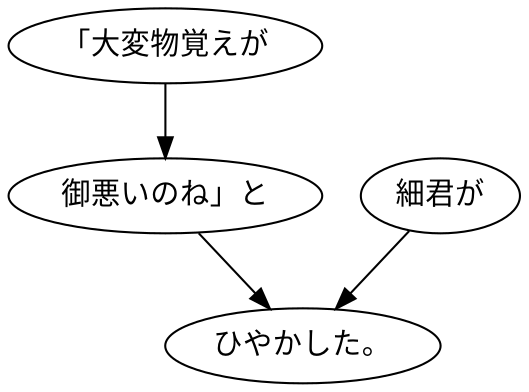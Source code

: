 digraph graph3592 {
	node0 [label="「大変物覚えが"];
	node1 [label="御悪いのね」と"];
	node2 [label="細君が"];
	node3 [label="ひやかした。"];
	node0 -> node1;
	node1 -> node3;
	node2 -> node3;
}
